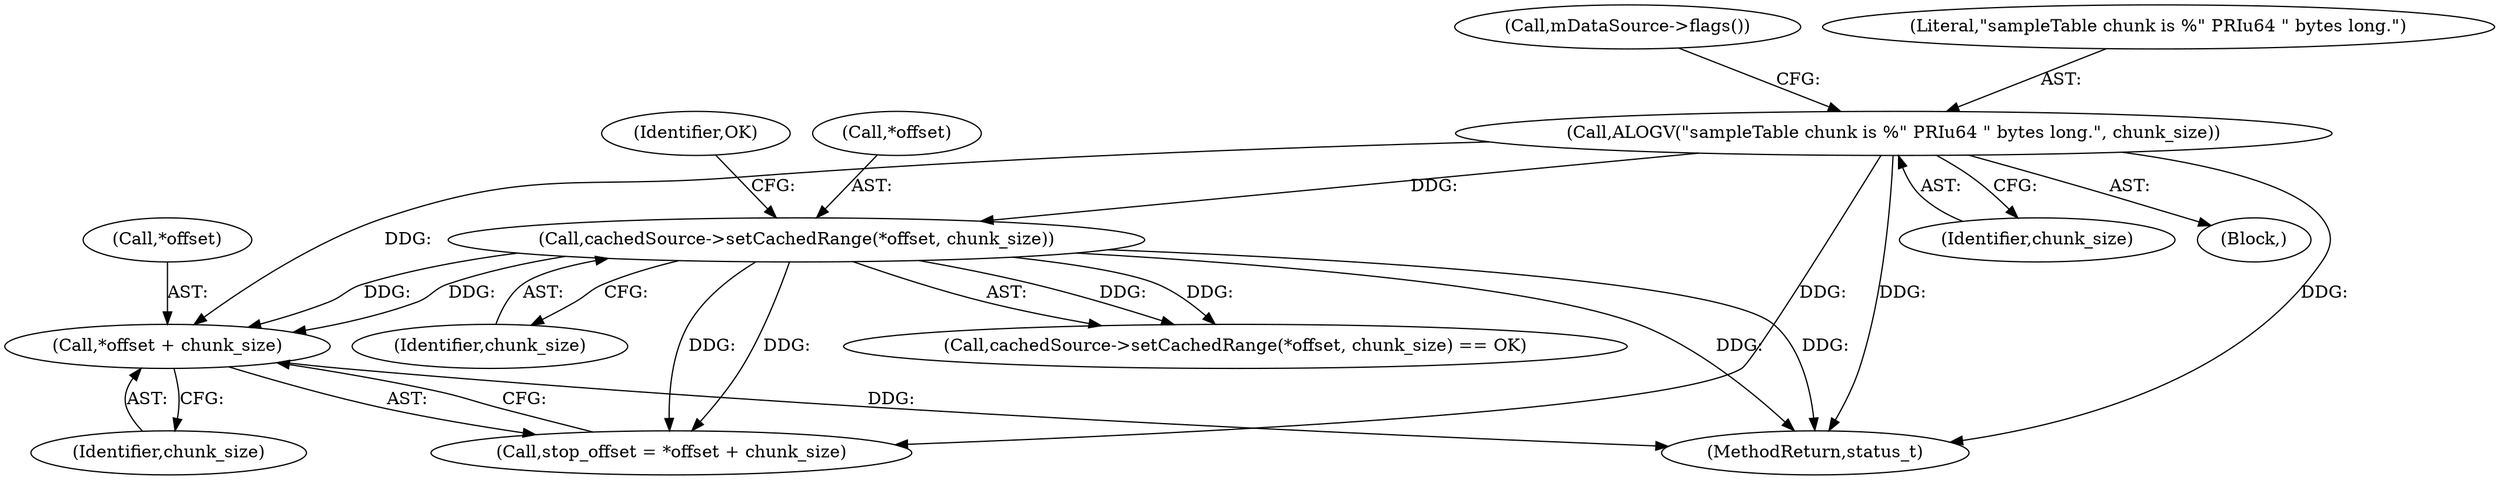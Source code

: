 digraph "0_Android_8a3a2f6ea7defe1a81bb32b3c9f3537f84749b9d@pointer" {
"1000614" [label="(Call,*offset + chunk_size)"];
"1000523" [label="(Call,cachedSource->setCachedRange(*offset, chunk_size))"];
"1000506" [label="(Call,ALOGV(\"sampleTable chunk is %\" PRIu64 \" bytes long.\", chunk_size))"];
"1000614" [label="(Call,*offset + chunk_size)"];
"1000524" [label="(Call,*offset)"];
"1000523" [label="(Call,cachedSource->setCachedRange(*offset, chunk_size))"];
"1000508" [label="(Identifier,chunk_size)"];
"1003923" [label="(MethodReturn,status_t)"];
"1000506" [label="(Call,ALOGV(\"sampleTable chunk is %\" PRIu64 \" bytes long.\", chunk_size))"];
"1000505" [label="(Block,)"];
"1000526" [label="(Identifier,chunk_size)"];
"1000511" [label="(Call,mDataSource->flags())"];
"1000617" [label="(Identifier,chunk_size)"];
"1000612" [label="(Call,stop_offset = *offset + chunk_size)"];
"1000507" [label="(Literal,\"sampleTable chunk is %\" PRIu64 \" bytes long.\")"];
"1000522" [label="(Call,cachedSource->setCachedRange(*offset, chunk_size) == OK)"];
"1000527" [label="(Identifier,OK)"];
"1000615" [label="(Call,*offset)"];
"1000614" -> "1000612"  [label="AST: "];
"1000614" -> "1000617"  [label="CFG: "];
"1000615" -> "1000614"  [label="AST: "];
"1000617" -> "1000614"  [label="AST: "];
"1000612" -> "1000614"  [label="CFG: "];
"1000614" -> "1003923"  [label="DDG: "];
"1000523" -> "1000614"  [label="DDG: "];
"1000523" -> "1000614"  [label="DDG: "];
"1000506" -> "1000614"  [label="DDG: "];
"1000523" -> "1000522"  [label="AST: "];
"1000523" -> "1000526"  [label="CFG: "];
"1000524" -> "1000523"  [label="AST: "];
"1000526" -> "1000523"  [label="AST: "];
"1000527" -> "1000523"  [label="CFG: "];
"1000523" -> "1003923"  [label="DDG: "];
"1000523" -> "1003923"  [label="DDG: "];
"1000523" -> "1000522"  [label="DDG: "];
"1000523" -> "1000522"  [label="DDG: "];
"1000506" -> "1000523"  [label="DDG: "];
"1000523" -> "1000612"  [label="DDG: "];
"1000523" -> "1000612"  [label="DDG: "];
"1000506" -> "1000505"  [label="AST: "];
"1000506" -> "1000508"  [label="CFG: "];
"1000507" -> "1000506"  [label="AST: "];
"1000508" -> "1000506"  [label="AST: "];
"1000511" -> "1000506"  [label="CFG: "];
"1000506" -> "1003923"  [label="DDG: "];
"1000506" -> "1003923"  [label="DDG: "];
"1000506" -> "1000612"  [label="DDG: "];
}
